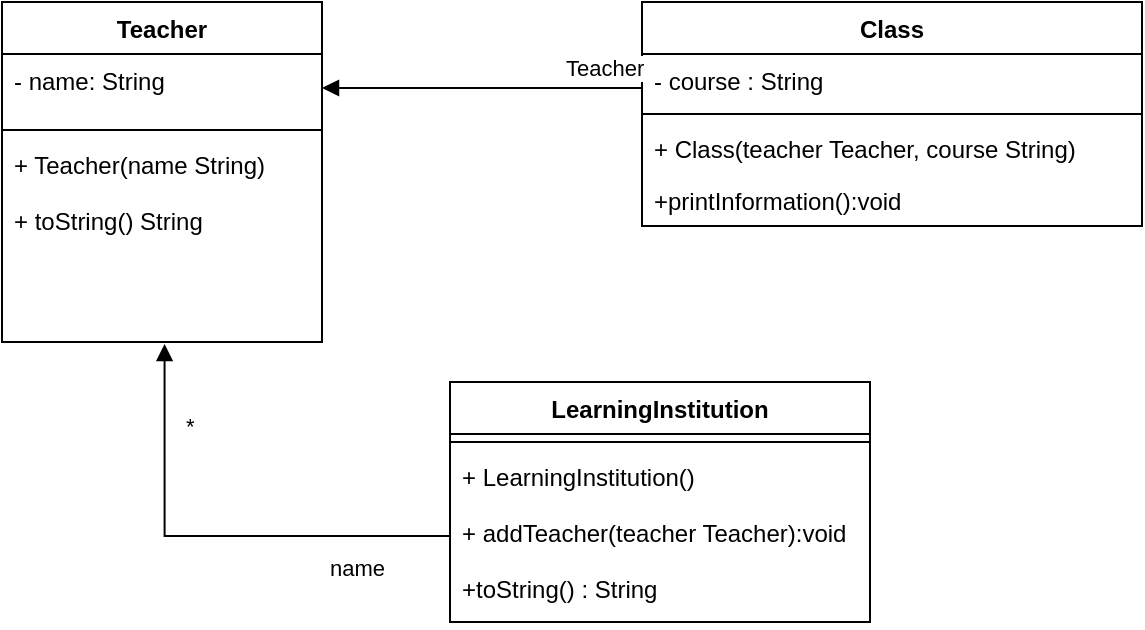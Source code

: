<mxfile version="20.7.4" type="device"><diagram id="C5RBs43oDa-KdzZeNtuy" name="Page-1"><mxGraphModel dx="724" dy="428" grid="1" gridSize="10" guides="1" tooltips="1" connect="1" arrows="1" fold="1" page="1" pageScale="1" pageWidth="827" pageHeight="1169" math="0" shadow="0"><root><mxCell id="WIyWlLk6GJQsqaUBKTNV-0"/><mxCell id="WIyWlLk6GJQsqaUBKTNV-1" parent="WIyWlLk6GJQsqaUBKTNV-0"/><mxCell id="5nxARmMhWHb6tBMg8UBE-5" value="Teacher" style="swimlane;fontStyle=1;align=center;verticalAlign=top;childLayout=stackLayout;horizontal=1;startSize=26;horizontalStack=0;resizeParent=1;resizeParentMax=0;resizeLast=0;collapsible=1;marginBottom=0;" vertex="1" parent="WIyWlLk6GJQsqaUBKTNV-1"><mxGeometry x="110" y="120" width="160" height="170" as="geometry"><mxRectangle x="110" y="120" width="90" height="30" as="alternateBounds"/></mxGeometry></mxCell><mxCell id="5nxARmMhWHb6tBMg8UBE-6" value="- name: String" style="text;strokeColor=none;fillColor=none;align=left;verticalAlign=top;spacingLeft=4;spacingRight=4;overflow=hidden;rotatable=0;points=[[0,0.5],[1,0.5]];portConstraint=eastwest;" vertex="1" parent="5nxARmMhWHb6tBMg8UBE-5"><mxGeometry y="26" width="160" height="34" as="geometry"/></mxCell><mxCell id="5nxARmMhWHb6tBMg8UBE-7" value="" style="line;strokeWidth=1;fillColor=none;align=left;verticalAlign=middle;spacingTop=-1;spacingLeft=3;spacingRight=3;rotatable=0;labelPosition=right;points=[];portConstraint=eastwest;strokeColor=inherit;" vertex="1" parent="5nxARmMhWHb6tBMg8UBE-5"><mxGeometry y="60" width="160" height="8" as="geometry"/></mxCell><mxCell id="5nxARmMhWHb6tBMg8UBE-8" value="+ Teacher(name String)&#10;&#10;+ toString() String" style="text;strokeColor=none;fillColor=none;align=left;verticalAlign=top;spacingLeft=4;spacingRight=4;overflow=hidden;rotatable=0;points=[[0,0.5],[1,0.5]];portConstraint=eastwest;" vertex="1" parent="5nxARmMhWHb6tBMg8UBE-5"><mxGeometry y="68" width="160" height="102" as="geometry"/></mxCell><mxCell id="5nxARmMhWHb6tBMg8UBE-9" value="Class" style="swimlane;fontStyle=1;align=center;verticalAlign=top;childLayout=stackLayout;horizontal=1;startSize=26;horizontalStack=0;resizeParent=1;resizeParentMax=0;resizeLast=0;collapsible=1;marginBottom=0;" vertex="1" parent="WIyWlLk6GJQsqaUBKTNV-1"><mxGeometry x="430" y="120" width="250" height="112" as="geometry"><mxRectangle x="430" y="120" width="70" height="30" as="alternateBounds"/></mxGeometry></mxCell><mxCell id="5nxARmMhWHb6tBMg8UBE-10" value="- course : String" style="text;strokeColor=none;fillColor=none;align=left;verticalAlign=top;spacingLeft=4;spacingRight=4;overflow=hidden;rotatable=0;points=[[0,0.5],[1,0.5]];portConstraint=eastwest;" vertex="1" parent="5nxARmMhWHb6tBMg8UBE-9"><mxGeometry y="26" width="250" height="26" as="geometry"/></mxCell><mxCell id="5nxARmMhWHb6tBMg8UBE-11" value="" style="line;strokeWidth=1;fillColor=none;align=left;verticalAlign=middle;spacingTop=-1;spacingLeft=3;spacingRight=3;rotatable=0;labelPosition=right;points=[];portConstraint=eastwest;strokeColor=inherit;" vertex="1" parent="5nxARmMhWHb6tBMg8UBE-9"><mxGeometry y="52" width="250" height="8" as="geometry"/></mxCell><mxCell id="5nxARmMhWHb6tBMg8UBE-16" value="+ Class(teacher Teacher, course String)" style="text;strokeColor=none;fillColor=none;align=left;verticalAlign=top;spacingLeft=4;spacingRight=4;overflow=hidden;rotatable=0;points=[[0,0.5],[1,0.5]];portConstraint=eastwest;" vertex="1" parent="5nxARmMhWHb6tBMg8UBE-9"><mxGeometry y="60" width="250" height="26" as="geometry"/></mxCell><mxCell id="5nxARmMhWHb6tBMg8UBE-12" value="+printInformation():void" style="text;strokeColor=none;fillColor=none;align=left;verticalAlign=top;spacingLeft=4;spacingRight=4;overflow=hidden;rotatable=0;points=[[0,0.5],[1,0.5]];portConstraint=eastwest;" vertex="1" parent="5nxARmMhWHb6tBMg8UBE-9"><mxGeometry y="86" width="250" height="26" as="geometry"/></mxCell><mxCell id="5nxARmMhWHb6tBMg8UBE-13" value="Teacher" style="endArrow=block;endFill=1;html=1;edgeStyle=orthogonalEdgeStyle;align=left;verticalAlign=top;rounded=0;entryX=1;entryY=0.5;entryDx=0;entryDy=0;exitX=0;exitY=0.5;exitDx=0;exitDy=0;" edge="1" parent="WIyWlLk6GJQsqaUBKTNV-1" source="5nxARmMhWHb6tBMg8UBE-10" target="5nxARmMhWHb6tBMg8UBE-6"><mxGeometry x="-0.463" y="-23" relative="1" as="geometry"><mxPoint x="380" y="163" as="sourcePoint"/><mxPoint x="330" y="162.5" as="targetPoint"/><Array as="points"><mxPoint x="430" y="163"/></Array><mxPoint as="offset"/></mxGeometry></mxCell><mxCell id="5nxARmMhWHb6tBMg8UBE-17" value="LearningInstitution" style="swimlane;fontStyle=1;align=center;verticalAlign=top;childLayout=stackLayout;horizontal=1;startSize=26;horizontalStack=0;resizeParent=1;resizeParentMax=0;resizeLast=0;collapsible=1;marginBottom=0;" vertex="1" parent="WIyWlLk6GJQsqaUBKTNV-1"><mxGeometry x="334" y="310" width="210" height="120" as="geometry"/></mxCell><mxCell id="5nxARmMhWHb6tBMg8UBE-19" value="" style="line;strokeWidth=1;fillColor=none;align=left;verticalAlign=middle;spacingTop=-1;spacingLeft=3;spacingRight=3;rotatable=0;labelPosition=right;points=[];portConstraint=eastwest;strokeColor=inherit;" vertex="1" parent="5nxARmMhWHb6tBMg8UBE-17"><mxGeometry y="26" width="210" height="8" as="geometry"/></mxCell><mxCell id="5nxARmMhWHb6tBMg8UBE-20" value="+ LearningInstitution()&#10;&#10;+ addTeacher(teacher Teacher):void&#10;&#10;+toString() : String" style="text;strokeColor=none;fillColor=none;align=left;verticalAlign=top;spacingLeft=4;spacingRight=4;overflow=hidden;rotatable=0;points=[[0,0.5],[1,0.5]];portConstraint=eastwest;" vertex="1" parent="5nxARmMhWHb6tBMg8UBE-17"><mxGeometry y="34" width="210" height="86" as="geometry"/></mxCell><mxCell id="5nxARmMhWHb6tBMg8UBE-21" value="name" style="endArrow=block;endFill=1;html=1;edgeStyle=orthogonalEdgeStyle;align=left;verticalAlign=top;rounded=0;entryX=0.508;entryY=1.01;entryDx=0;entryDy=0;entryPerimeter=0;exitX=0;exitY=0.5;exitDx=0;exitDy=0;" edge="1" parent="WIyWlLk6GJQsqaUBKTNV-1" source="5nxARmMhWHb6tBMg8UBE-20" target="5nxARmMhWHb6tBMg8UBE-8"><mxGeometry x="-0.482" y="3" relative="1" as="geometry"><mxPoint x="140" y="360" as="sourcePoint"/><mxPoint x="300" y="360" as="targetPoint"/><mxPoint as="offset"/></mxGeometry></mxCell><mxCell id="5nxARmMhWHb6tBMg8UBE-22" value="*" style="edgeLabel;resizable=0;html=1;align=left;verticalAlign=bottom;" connectable="0" vertex="1" parent="5nxARmMhWHb6tBMg8UBE-21"><mxGeometry x="-1" relative="1" as="geometry"><mxPoint x="-134" y="-47" as="offset"/></mxGeometry></mxCell></root></mxGraphModel></diagram></mxfile>